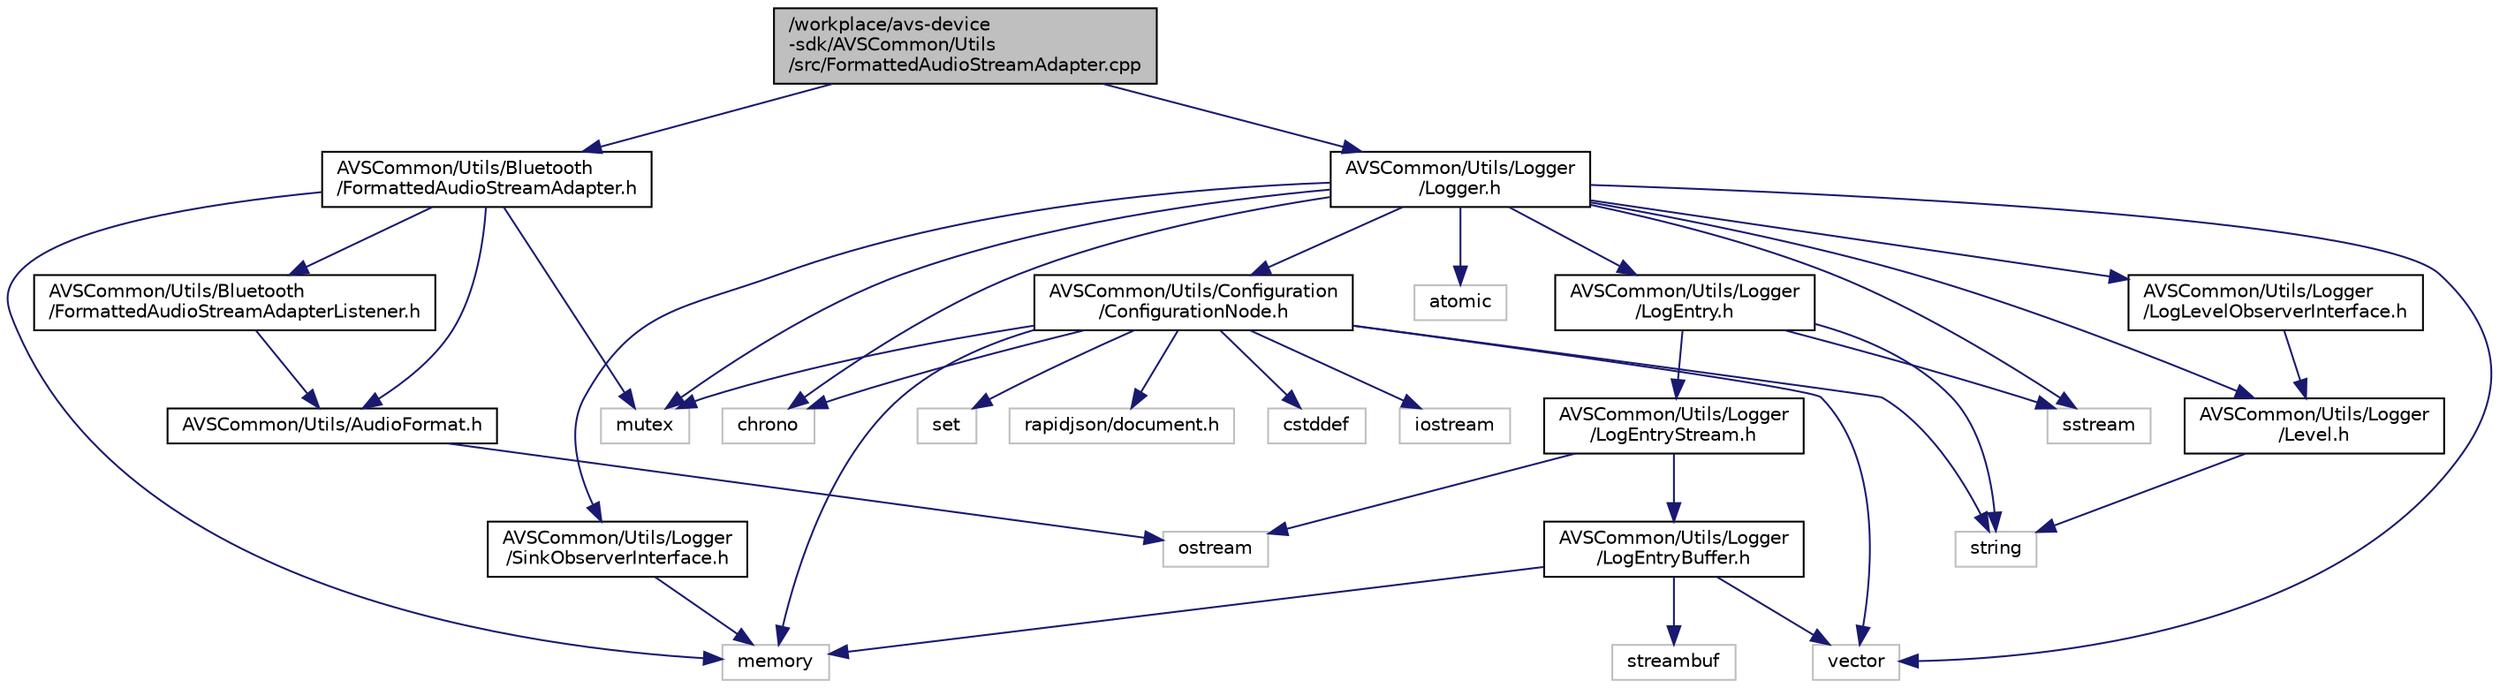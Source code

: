 digraph "/workplace/avs-device-sdk/AVSCommon/Utils/src/FormattedAudioStreamAdapter.cpp"
{
  edge [fontname="Helvetica",fontsize="10",labelfontname="Helvetica",labelfontsize="10"];
  node [fontname="Helvetica",fontsize="10",shape=record];
  Node0 [label="/workplace/avs-device\l-sdk/AVSCommon/Utils\l/src/FormattedAudioStreamAdapter.cpp",height=0.2,width=0.4,color="black", fillcolor="grey75", style="filled", fontcolor="black"];
  Node0 -> Node1 [color="midnightblue",fontsize="10",style="solid",fontname="Helvetica"];
  Node1 [label="AVSCommon/Utils/Bluetooth\l/FormattedAudioStreamAdapter.h",height=0.2,width=0.4,color="black", fillcolor="white", style="filled",URL="$_formatted_audio_stream_adapter_8h.html"];
  Node1 -> Node2 [color="midnightblue",fontsize="10",style="solid",fontname="Helvetica"];
  Node2 [label="memory",height=0.2,width=0.4,color="grey75", fillcolor="white", style="filled"];
  Node1 -> Node3 [color="midnightblue",fontsize="10",style="solid",fontname="Helvetica"];
  Node3 [label="mutex",height=0.2,width=0.4,color="grey75", fillcolor="white", style="filled"];
  Node1 -> Node4 [color="midnightblue",fontsize="10",style="solid",fontname="Helvetica"];
  Node4 [label="AVSCommon/Utils/AudioFormat.h",height=0.2,width=0.4,color="black", fillcolor="white", style="filled",URL="$_audio_format_8h.html"];
  Node4 -> Node5 [color="midnightblue",fontsize="10",style="solid",fontname="Helvetica"];
  Node5 [label="ostream",height=0.2,width=0.4,color="grey75", fillcolor="white", style="filled"];
  Node1 -> Node6 [color="midnightblue",fontsize="10",style="solid",fontname="Helvetica"];
  Node6 [label="AVSCommon/Utils/Bluetooth\l/FormattedAudioStreamAdapterListener.h",height=0.2,width=0.4,color="black", fillcolor="white", style="filled",URL="$_formatted_audio_stream_adapter_listener_8h.html"];
  Node6 -> Node4 [color="midnightblue",fontsize="10",style="solid",fontname="Helvetica"];
  Node0 -> Node7 [color="midnightblue",fontsize="10",style="solid",fontname="Helvetica"];
  Node7 [label="AVSCommon/Utils/Logger\l/Logger.h",height=0.2,width=0.4,color="black", fillcolor="white", style="filled",URL="$_logger_8h.html"];
  Node7 -> Node8 [color="midnightblue",fontsize="10",style="solid",fontname="Helvetica"];
  Node8 [label="atomic",height=0.2,width=0.4,color="grey75", fillcolor="white", style="filled"];
  Node7 -> Node9 [color="midnightblue",fontsize="10",style="solid",fontname="Helvetica"];
  Node9 [label="chrono",height=0.2,width=0.4,color="grey75", fillcolor="white", style="filled"];
  Node7 -> Node3 [color="midnightblue",fontsize="10",style="solid",fontname="Helvetica"];
  Node7 -> Node10 [color="midnightblue",fontsize="10",style="solid",fontname="Helvetica"];
  Node10 [label="sstream",height=0.2,width=0.4,color="grey75", fillcolor="white", style="filled"];
  Node7 -> Node11 [color="midnightblue",fontsize="10",style="solid",fontname="Helvetica"];
  Node11 [label="vector",height=0.2,width=0.4,color="grey75", fillcolor="white", style="filled"];
  Node7 -> Node12 [color="midnightblue",fontsize="10",style="solid",fontname="Helvetica"];
  Node12 [label="AVSCommon/Utils/Configuration\l/ConfigurationNode.h",height=0.2,width=0.4,color="black", fillcolor="white", style="filled",URL="$_configuration_node_8h.html"];
  Node12 -> Node9 [color="midnightblue",fontsize="10",style="solid",fontname="Helvetica"];
  Node12 -> Node13 [color="midnightblue",fontsize="10",style="solid",fontname="Helvetica"];
  Node13 [label="cstddef",height=0.2,width=0.4,color="grey75", fillcolor="white", style="filled"];
  Node12 -> Node14 [color="midnightblue",fontsize="10",style="solid",fontname="Helvetica"];
  Node14 [label="iostream",height=0.2,width=0.4,color="grey75", fillcolor="white", style="filled"];
  Node12 -> Node2 [color="midnightblue",fontsize="10",style="solid",fontname="Helvetica"];
  Node12 -> Node3 [color="midnightblue",fontsize="10",style="solid",fontname="Helvetica"];
  Node12 -> Node15 [color="midnightblue",fontsize="10",style="solid",fontname="Helvetica"];
  Node15 [label="set",height=0.2,width=0.4,color="grey75", fillcolor="white", style="filled"];
  Node12 -> Node16 [color="midnightblue",fontsize="10",style="solid",fontname="Helvetica"];
  Node16 [label="string",height=0.2,width=0.4,color="grey75", fillcolor="white", style="filled"];
  Node12 -> Node11 [color="midnightblue",fontsize="10",style="solid",fontname="Helvetica"];
  Node12 -> Node17 [color="midnightblue",fontsize="10",style="solid",fontname="Helvetica"];
  Node17 [label="rapidjson/document.h",height=0.2,width=0.4,color="grey75", fillcolor="white", style="filled"];
  Node7 -> Node18 [color="midnightblue",fontsize="10",style="solid",fontname="Helvetica"];
  Node18 [label="AVSCommon/Utils/Logger\l/Level.h",height=0.2,width=0.4,color="black", fillcolor="white", style="filled",URL="$_level_8h.html"];
  Node18 -> Node16 [color="midnightblue",fontsize="10",style="solid",fontname="Helvetica"];
  Node7 -> Node19 [color="midnightblue",fontsize="10",style="solid",fontname="Helvetica"];
  Node19 [label="AVSCommon/Utils/Logger\l/LogEntry.h",height=0.2,width=0.4,color="black", fillcolor="white", style="filled",URL="$_log_entry_8h.html"];
  Node19 -> Node10 [color="midnightblue",fontsize="10",style="solid",fontname="Helvetica"];
  Node19 -> Node16 [color="midnightblue",fontsize="10",style="solid",fontname="Helvetica"];
  Node19 -> Node20 [color="midnightblue",fontsize="10",style="solid",fontname="Helvetica"];
  Node20 [label="AVSCommon/Utils/Logger\l/LogEntryStream.h",height=0.2,width=0.4,color="black", fillcolor="white", style="filled",URL="$_log_entry_stream_8h.html"];
  Node20 -> Node5 [color="midnightblue",fontsize="10",style="solid",fontname="Helvetica"];
  Node20 -> Node21 [color="midnightblue",fontsize="10",style="solid",fontname="Helvetica"];
  Node21 [label="AVSCommon/Utils/Logger\l/LogEntryBuffer.h",height=0.2,width=0.4,color="black", fillcolor="white", style="filled",URL="$_log_entry_buffer_8h.html"];
  Node21 -> Node2 [color="midnightblue",fontsize="10",style="solid",fontname="Helvetica"];
  Node21 -> Node22 [color="midnightblue",fontsize="10",style="solid",fontname="Helvetica"];
  Node22 [label="streambuf",height=0.2,width=0.4,color="grey75", fillcolor="white", style="filled"];
  Node21 -> Node11 [color="midnightblue",fontsize="10",style="solid",fontname="Helvetica"];
  Node7 -> Node23 [color="midnightblue",fontsize="10",style="solid",fontname="Helvetica"];
  Node23 [label="AVSCommon/Utils/Logger\l/LogLevelObserverInterface.h",height=0.2,width=0.4,color="black", fillcolor="white", style="filled",URL="$_log_level_observer_interface_8h.html"];
  Node23 -> Node18 [color="midnightblue",fontsize="10",style="solid",fontname="Helvetica"];
  Node7 -> Node24 [color="midnightblue",fontsize="10",style="solid",fontname="Helvetica"];
  Node24 [label="AVSCommon/Utils/Logger\l/SinkObserverInterface.h",height=0.2,width=0.4,color="black", fillcolor="white", style="filled",URL="$_sink_observer_interface_8h.html"];
  Node24 -> Node2 [color="midnightblue",fontsize="10",style="solid",fontname="Helvetica"];
}
